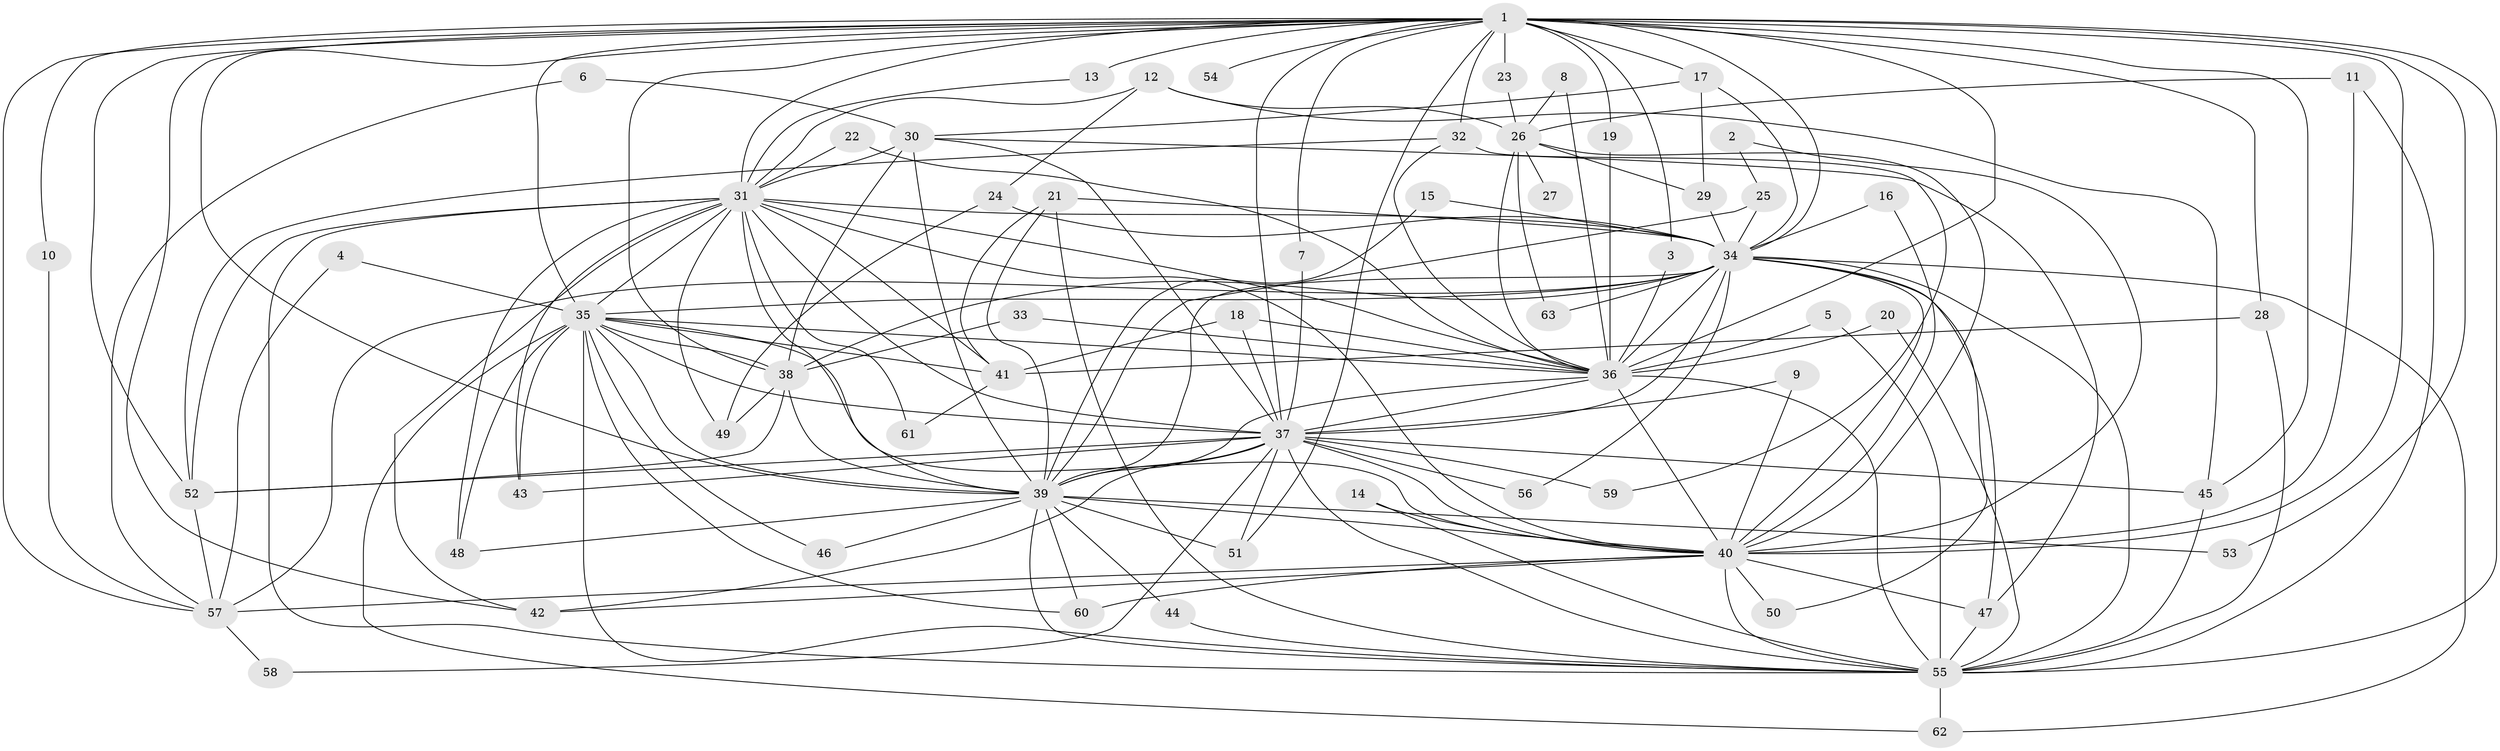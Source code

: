 // original degree distribution, {28: 0.016, 19: 0.016, 24: 0.016, 26: 0.008, 18: 0.008, 22: 0.008, 23: 0.008, 5: 0.032, 4: 0.08, 3: 0.256, 2: 0.52, 8: 0.008, 6: 0.008, 10: 0.008, 9: 0.008}
// Generated by graph-tools (version 1.1) at 2025/25/03/09/25 03:25:38]
// undirected, 63 vertices, 170 edges
graph export_dot {
graph [start="1"]
  node [color=gray90,style=filled];
  1;
  2;
  3;
  4;
  5;
  6;
  7;
  8;
  9;
  10;
  11;
  12;
  13;
  14;
  15;
  16;
  17;
  18;
  19;
  20;
  21;
  22;
  23;
  24;
  25;
  26;
  27;
  28;
  29;
  30;
  31;
  32;
  33;
  34;
  35;
  36;
  37;
  38;
  39;
  40;
  41;
  42;
  43;
  44;
  45;
  46;
  47;
  48;
  49;
  50;
  51;
  52;
  53;
  54;
  55;
  56;
  57;
  58;
  59;
  60;
  61;
  62;
  63;
  1 -- 3 [weight=1.0];
  1 -- 7 [weight=1.0];
  1 -- 10 [weight=1.0];
  1 -- 13 [weight=2.0];
  1 -- 17 [weight=1.0];
  1 -- 19 [weight=1.0];
  1 -- 23 [weight=1.0];
  1 -- 28 [weight=1.0];
  1 -- 31 [weight=2.0];
  1 -- 32 [weight=3.0];
  1 -- 34 [weight=5.0];
  1 -- 35 [weight=2.0];
  1 -- 36 [weight=4.0];
  1 -- 37 [weight=2.0];
  1 -- 38 [weight=1.0];
  1 -- 39 [weight=2.0];
  1 -- 40 [weight=2.0];
  1 -- 42 [weight=1.0];
  1 -- 45 [weight=2.0];
  1 -- 51 [weight=1.0];
  1 -- 52 [weight=1.0];
  1 -- 53 [weight=1.0];
  1 -- 54 [weight=2.0];
  1 -- 55 [weight=4.0];
  1 -- 57 [weight=1.0];
  2 -- 25 [weight=1.0];
  2 -- 40 [weight=1.0];
  3 -- 36 [weight=1.0];
  4 -- 35 [weight=1.0];
  4 -- 57 [weight=1.0];
  5 -- 36 [weight=1.0];
  5 -- 55 [weight=1.0];
  6 -- 30 [weight=1.0];
  6 -- 57 [weight=1.0];
  7 -- 37 [weight=1.0];
  8 -- 26 [weight=1.0];
  8 -- 36 [weight=1.0];
  9 -- 37 [weight=1.0];
  9 -- 40 [weight=1.0];
  10 -- 57 [weight=1.0];
  11 -- 26 [weight=1.0];
  11 -- 40 [weight=1.0];
  11 -- 55 [weight=1.0];
  12 -- 24 [weight=1.0];
  12 -- 26 [weight=1.0];
  12 -- 31 [weight=1.0];
  12 -- 45 [weight=1.0];
  13 -- 31 [weight=1.0];
  14 -- 40 [weight=1.0];
  14 -- 55 [weight=1.0];
  15 -- 34 [weight=1.0];
  15 -- 39 [weight=1.0];
  16 -- 34 [weight=1.0];
  16 -- 40 [weight=1.0];
  17 -- 29 [weight=1.0];
  17 -- 30 [weight=1.0];
  17 -- 34 [weight=1.0];
  18 -- 36 [weight=1.0];
  18 -- 37 [weight=1.0];
  18 -- 41 [weight=1.0];
  19 -- 36 [weight=1.0];
  20 -- 36 [weight=1.0];
  20 -- 55 [weight=1.0];
  21 -- 34 [weight=1.0];
  21 -- 39 [weight=1.0];
  21 -- 41 [weight=1.0];
  21 -- 55 [weight=1.0];
  22 -- 31 [weight=1.0];
  22 -- 36 [weight=1.0];
  23 -- 26 [weight=1.0];
  24 -- 34 [weight=1.0];
  24 -- 49 [weight=1.0];
  25 -- 34 [weight=1.0];
  25 -- 39 [weight=1.0];
  26 -- 27 [weight=2.0];
  26 -- 29 [weight=1.0];
  26 -- 36 [weight=1.0];
  26 -- 40 [weight=1.0];
  26 -- 63 [weight=1.0];
  28 -- 41 [weight=1.0];
  28 -- 55 [weight=1.0];
  29 -- 34 [weight=1.0];
  30 -- 31 [weight=1.0];
  30 -- 37 [weight=1.0];
  30 -- 38 [weight=1.0];
  30 -- 39 [weight=1.0];
  30 -- 47 [weight=1.0];
  31 -- 34 [weight=2.0];
  31 -- 35 [weight=1.0];
  31 -- 36 [weight=1.0];
  31 -- 37 [weight=1.0];
  31 -- 39 [weight=2.0];
  31 -- 40 [weight=1.0];
  31 -- 41 [weight=1.0];
  31 -- 42 [weight=1.0];
  31 -- 43 [weight=2.0];
  31 -- 48 [weight=1.0];
  31 -- 49 [weight=1.0];
  31 -- 52 [weight=1.0];
  31 -- 55 [weight=1.0];
  31 -- 61 [weight=1.0];
  32 -- 36 [weight=1.0];
  32 -- 52 [weight=1.0];
  32 -- 59 [weight=1.0];
  33 -- 36 [weight=1.0];
  33 -- 38 [weight=1.0];
  34 -- 35 [weight=1.0];
  34 -- 36 [weight=1.0];
  34 -- 37 [weight=2.0];
  34 -- 38 [weight=2.0];
  34 -- 39 [weight=2.0];
  34 -- 40 [weight=1.0];
  34 -- 47 [weight=1.0];
  34 -- 50 [weight=1.0];
  34 -- 55 [weight=1.0];
  34 -- 56 [weight=1.0];
  34 -- 57 [weight=1.0];
  34 -- 62 [weight=1.0];
  34 -- 63 [weight=1.0];
  35 -- 36 [weight=2.0];
  35 -- 37 [weight=3.0];
  35 -- 38 [weight=1.0];
  35 -- 39 [weight=1.0];
  35 -- 40 [weight=2.0];
  35 -- 41 [weight=1.0];
  35 -- 43 [weight=1.0];
  35 -- 46 [weight=1.0];
  35 -- 48 [weight=1.0];
  35 -- 55 [weight=2.0];
  35 -- 60 [weight=1.0];
  35 -- 62 [weight=1.0];
  36 -- 37 [weight=2.0];
  36 -- 39 [weight=1.0];
  36 -- 40 [weight=1.0];
  36 -- 55 [weight=2.0];
  37 -- 39 [weight=1.0];
  37 -- 40 [weight=1.0];
  37 -- 42 [weight=1.0];
  37 -- 43 [weight=1.0];
  37 -- 45 [weight=1.0];
  37 -- 51 [weight=1.0];
  37 -- 52 [weight=1.0];
  37 -- 55 [weight=1.0];
  37 -- 56 [weight=1.0];
  37 -- 58 [weight=1.0];
  37 -- 59 [weight=1.0];
  38 -- 39 [weight=1.0];
  38 -- 49 [weight=1.0];
  38 -- 52 [weight=1.0];
  39 -- 40 [weight=2.0];
  39 -- 44 [weight=1.0];
  39 -- 46 [weight=1.0];
  39 -- 48 [weight=1.0];
  39 -- 51 [weight=1.0];
  39 -- 53 [weight=1.0];
  39 -- 55 [weight=1.0];
  39 -- 60 [weight=1.0];
  40 -- 42 [weight=2.0];
  40 -- 47 [weight=2.0];
  40 -- 50 [weight=1.0];
  40 -- 55 [weight=1.0];
  40 -- 57 [weight=1.0];
  40 -- 60 [weight=1.0];
  41 -- 61 [weight=1.0];
  44 -- 55 [weight=1.0];
  45 -- 55 [weight=1.0];
  47 -- 55 [weight=2.0];
  52 -- 57 [weight=1.0];
  55 -- 62 [weight=1.0];
  57 -- 58 [weight=1.0];
}
